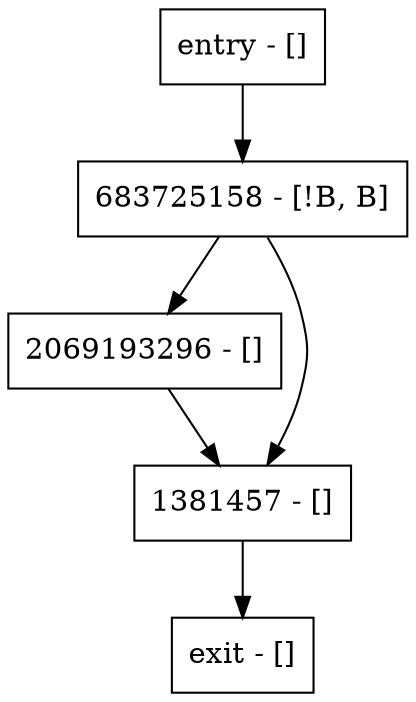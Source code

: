 digraph main {
node [shape=record];
entry [label="entry - []"];
exit [label="exit - []"];
683725158 [label="683725158 - [!B, B]"];
2069193296 [label="2069193296 - []"];
1381457 [label="1381457 - []"];
entry;
exit;
entry -> 683725158;
683725158 -> 2069193296;
683725158 -> 1381457;
2069193296 -> 1381457;
1381457 -> exit;
}
